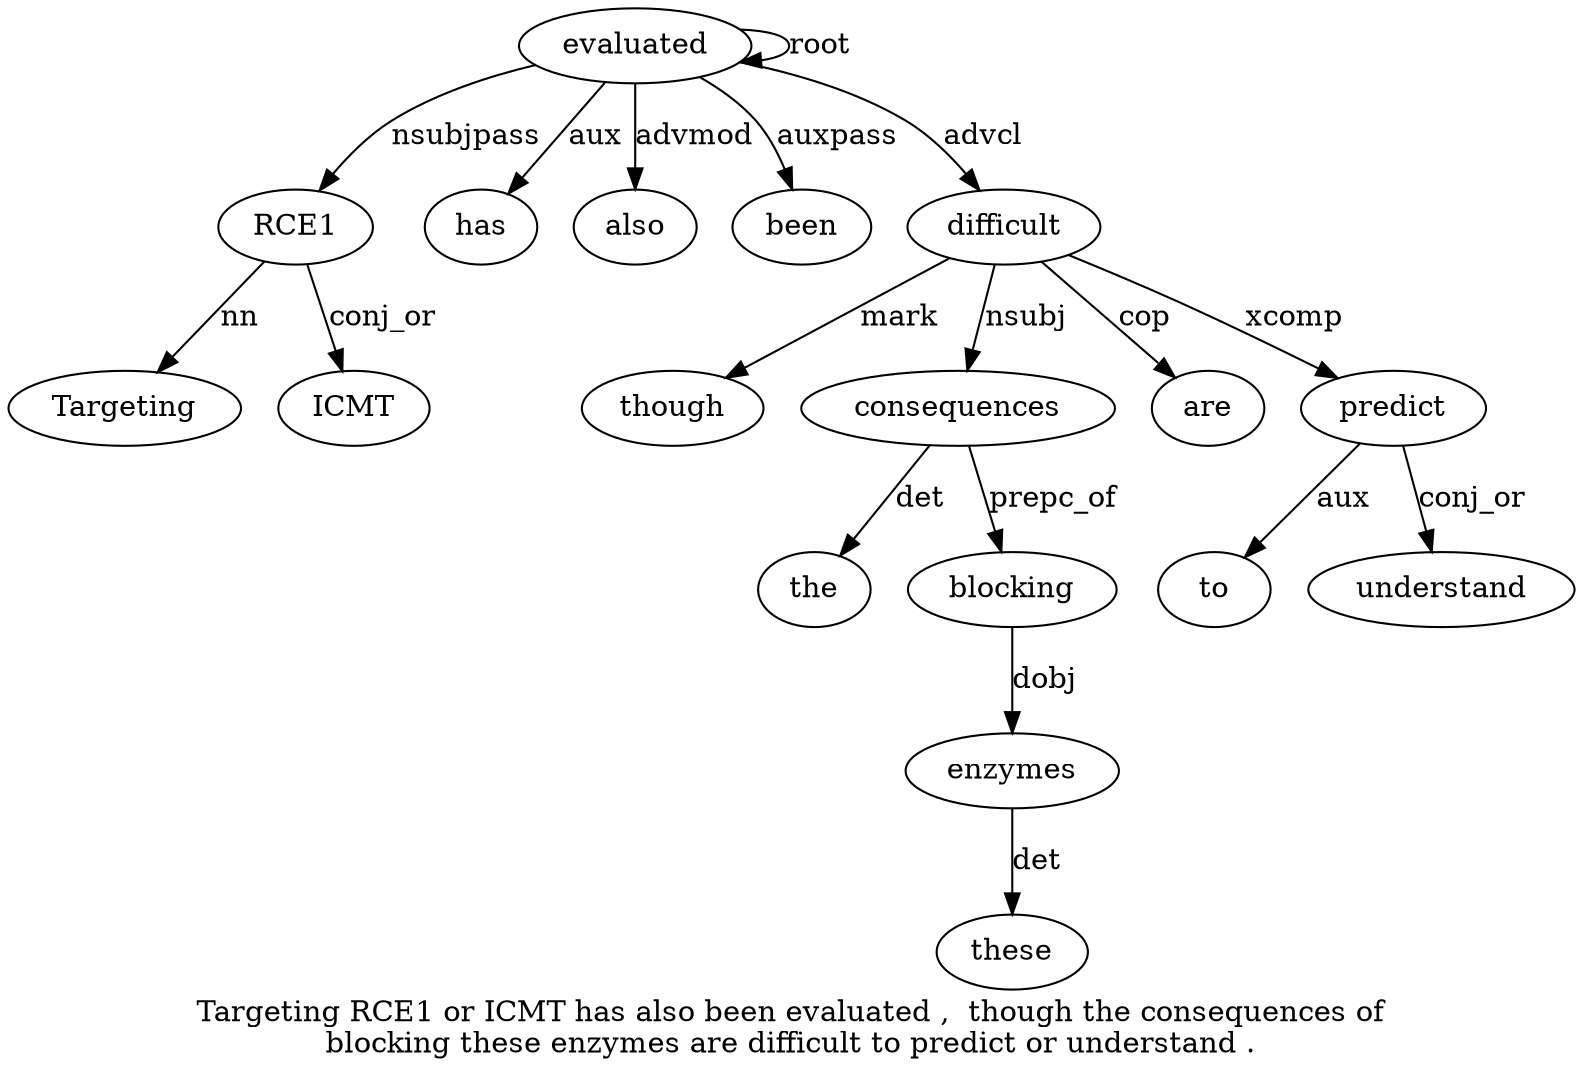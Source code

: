 digraph "Targeting RCE1 or ICMT has also been evaluated ,  though the consequences of blocking these enzymes are difficult to predict or understand ." {
label="Targeting RCE1 or ICMT has also been evaluated ,  though the consequences of
blocking these enzymes are difficult to predict or understand .";
RCE12 [style=filled, fillcolor=white, label=RCE1];
Targeting1 [style=filled, fillcolor=white, label=Targeting];
RCE12 -> Targeting1  [label=nn];
evaluated8 [style=filled, fillcolor=white, label=evaluated];
evaluated8 -> RCE12  [label=nsubjpass];
ICMT4 [style=filled, fillcolor=white, label=ICMT];
RCE12 -> ICMT4  [label=conj_or];
has5 [style=filled, fillcolor=white, label=has];
evaluated8 -> has5  [label=aux];
also6 [style=filled, fillcolor=white, label=also];
evaluated8 -> also6  [label=advmod];
been7 [style=filled, fillcolor=white, label=been];
evaluated8 -> been7  [label=auxpass];
evaluated8 -> evaluated8  [label=root];
difficult18 [style=filled, fillcolor=white, label=difficult];
though10 [style=filled, fillcolor=white, label=though];
difficult18 -> though10  [label=mark];
consequences12 [style=filled, fillcolor=white, label=consequences];
the11 [style=filled, fillcolor=white, label=the];
consequences12 -> the11  [label=det];
difficult18 -> consequences12  [label=nsubj];
blocking14 [style=filled, fillcolor=white, label=blocking];
consequences12 -> blocking14  [label=prepc_of];
enzymes16 [style=filled, fillcolor=white, label=enzymes];
these15 [style=filled, fillcolor=white, label=these];
enzymes16 -> these15  [label=det];
blocking14 -> enzymes16  [label=dobj];
are17 [style=filled, fillcolor=white, label=are];
difficult18 -> are17  [label=cop];
evaluated8 -> difficult18  [label=advcl];
predict20 [style=filled, fillcolor=white, label=predict];
to19 [style=filled, fillcolor=white, label=to];
predict20 -> to19  [label=aux];
difficult18 -> predict20  [label=xcomp];
understand22 [style=filled, fillcolor=white, label=understand];
predict20 -> understand22  [label=conj_or];
}
